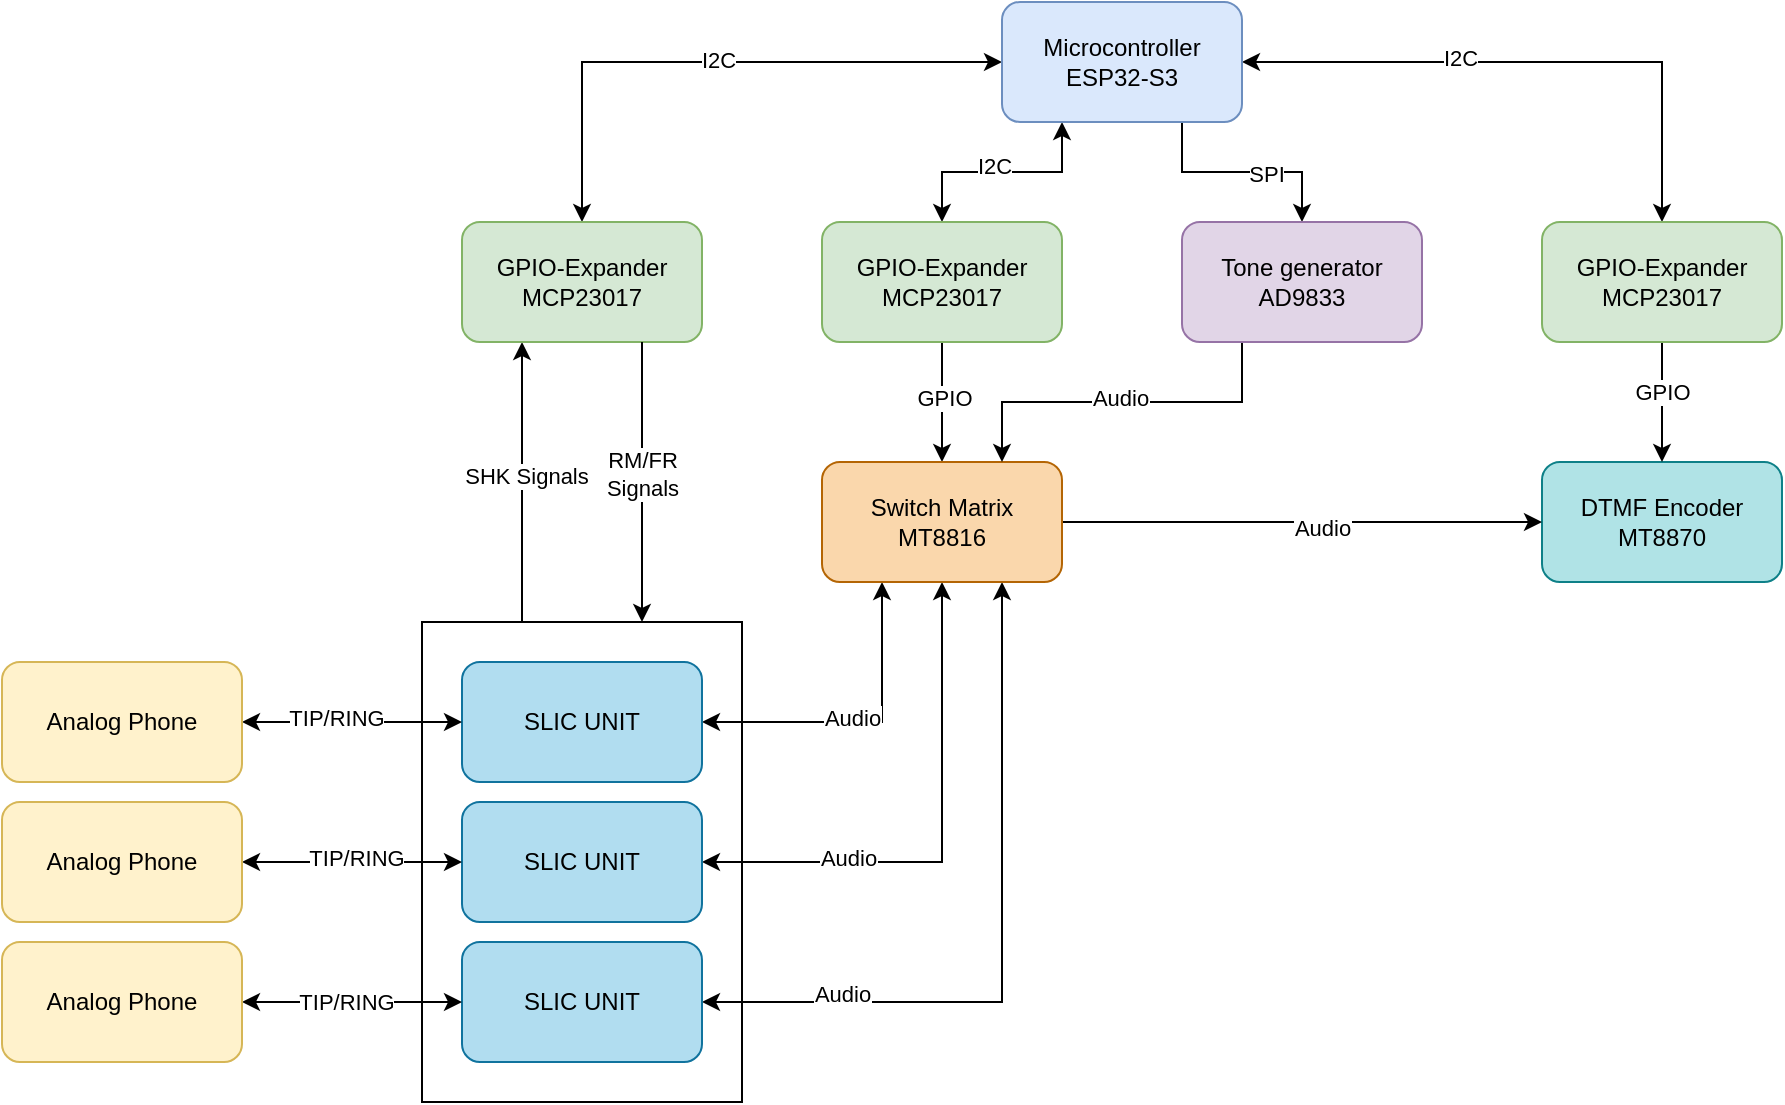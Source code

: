 <mxfile version="27.2.0">
  <diagram name="Page-1" id="Bdd9z1_wXeAfLL9l140E">
    <mxGraphModel dx="1182" dy="630" grid="1" gridSize="10" guides="1" tooltips="1" connect="1" arrows="1" fold="1" page="1" pageScale="1" pageWidth="1169" pageHeight="827" math="0" shadow="0">
      <root>
        <mxCell id="0" />
        <mxCell id="1" parent="0" />
        <mxCell id="pyuSdrlK48sQNZrfjj12-45" value="" style="rounded=0;whiteSpace=wrap;html=1;" vertex="1" parent="1">
          <mxGeometry x="310" y="449" width="160" height="240" as="geometry" />
        </mxCell>
        <mxCell id="pyuSdrlK48sQNZrfjj12-13" style="edgeStyle=orthogonalEdgeStyle;rounded=0;orthogonalLoop=1;jettySize=auto;html=1;exitX=0;exitY=0.5;exitDx=0;exitDy=0;startArrow=classic;startFill=1;" edge="1" parent="1" source="pyuSdrlK48sQNZrfjj12-1" target="pyuSdrlK48sQNZrfjj12-2">
          <mxGeometry relative="1" as="geometry" />
        </mxCell>
        <mxCell id="pyuSdrlK48sQNZrfjj12-48" value="I2C" style="edgeLabel;html=1;align=center;verticalAlign=middle;resizable=0;points=[];" vertex="1" connectable="0" parent="pyuSdrlK48sQNZrfjj12-13">
          <mxGeometry x="-0.021" y="-1" relative="1" as="geometry">
            <mxPoint as="offset" />
          </mxGeometry>
        </mxCell>
        <mxCell id="pyuSdrlK48sQNZrfjj12-26" style="edgeStyle=orthogonalEdgeStyle;rounded=0;orthogonalLoop=1;jettySize=auto;html=1;exitX=0.25;exitY=1;exitDx=0;exitDy=0;entryX=0.5;entryY=0;entryDx=0;entryDy=0;startArrow=classic;startFill=1;" edge="1" parent="1" source="pyuSdrlK48sQNZrfjj12-1" target="pyuSdrlK48sQNZrfjj12-3">
          <mxGeometry relative="1" as="geometry" />
        </mxCell>
        <mxCell id="pyuSdrlK48sQNZrfjj12-51" value="I2C" style="edgeLabel;html=1;align=center;verticalAlign=middle;resizable=0;points=[];" vertex="1" connectable="0" parent="pyuSdrlK48sQNZrfjj12-26">
          <mxGeometry x="0.073" y="-3" relative="1" as="geometry">
            <mxPoint as="offset" />
          </mxGeometry>
        </mxCell>
        <mxCell id="pyuSdrlK48sQNZrfjj12-31" style="edgeStyle=orthogonalEdgeStyle;rounded=0;orthogonalLoop=1;jettySize=auto;html=1;exitX=1;exitY=0.5;exitDx=0;exitDy=0;entryX=0.5;entryY=0;entryDx=0;entryDy=0;startArrow=classic;startFill=1;" edge="1" parent="1" source="pyuSdrlK48sQNZrfjj12-1" target="pyuSdrlK48sQNZrfjj12-27">
          <mxGeometry relative="1" as="geometry" />
        </mxCell>
        <mxCell id="pyuSdrlK48sQNZrfjj12-49" value="I2C" style="edgeLabel;html=1;align=center;verticalAlign=middle;resizable=0;points=[];" vertex="1" connectable="0" parent="pyuSdrlK48sQNZrfjj12-31">
          <mxGeometry x="-0.248" y="2" relative="1" as="geometry">
            <mxPoint as="offset" />
          </mxGeometry>
        </mxCell>
        <mxCell id="pyuSdrlK48sQNZrfjj12-37" style="edgeStyle=orthogonalEdgeStyle;rounded=0;orthogonalLoop=1;jettySize=auto;html=1;exitX=0.75;exitY=1;exitDx=0;exitDy=0;entryX=0.5;entryY=0;entryDx=0;entryDy=0;" edge="1" parent="1" source="pyuSdrlK48sQNZrfjj12-1" target="pyuSdrlK48sQNZrfjj12-11">
          <mxGeometry relative="1" as="geometry" />
        </mxCell>
        <mxCell id="pyuSdrlK48sQNZrfjj12-50" value="SPI" style="edgeLabel;html=1;align=center;verticalAlign=middle;resizable=0;points=[];" vertex="1" connectable="0" parent="pyuSdrlK48sQNZrfjj12-37">
          <mxGeometry x="0.218" y="-1" relative="1" as="geometry">
            <mxPoint as="offset" />
          </mxGeometry>
        </mxCell>
        <mxCell id="pyuSdrlK48sQNZrfjj12-1" value="Microcontroller&lt;br&gt;ESP32-S3" style="rounded=1;whiteSpace=wrap;html=1;fillColor=#dae8fc;strokeColor=#6c8ebf;" vertex="1" parent="1">
          <mxGeometry x="600" y="139" width="120" height="60" as="geometry" />
        </mxCell>
        <mxCell id="pyuSdrlK48sQNZrfjj12-12" style="edgeStyle=orthogonalEdgeStyle;rounded=0;orthogonalLoop=1;jettySize=auto;html=1;exitX=0.25;exitY=1;exitDx=0;exitDy=0;startArrow=classic;startFill=1;endArrow=none;endFill=0;entryX=0.25;entryY=0;entryDx=0;entryDy=0;" edge="1" parent="1" source="pyuSdrlK48sQNZrfjj12-2" target="pyuSdrlK48sQNZrfjj12-45">
          <mxGeometry relative="1" as="geometry">
            <mxPoint x="350" y="449" as="targetPoint" />
            <Array as="points">
              <mxPoint x="360" y="449" />
            </Array>
          </mxGeometry>
        </mxCell>
        <mxCell id="pyuSdrlK48sQNZrfjj12-22" value="SHK Signals" style="edgeLabel;html=1;align=center;verticalAlign=middle;resizable=0;points=[];" vertex="1" connectable="0" parent="pyuSdrlK48sQNZrfjj12-12">
          <mxGeometry x="-0.114" y="2" relative="1" as="geometry">
            <mxPoint as="offset" />
          </mxGeometry>
        </mxCell>
        <mxCell id="pyuSdrlK48sQNZrfjj12-2" value="GPIO-Expander&lt;br&gt;MCP23017" style="rounded=1;whiteSpace=wrap;html=1;fillColor=#d5e8d4;strokeColor=#82b366;" vertex="1" parent="1">
          <mxGeometry x="330" y="249" width="120" height="60" as="geometry" />
        </mxCell>
        <mxCell id="pyuSdrlK48sQNZrfjj12-25" style="edgeStyle=orthogonalEdgeStyle;rounded=0;orthogonalLoop=1;jettySize=auto;html=1;exitX=0.5;exitY=1;exitDx=0;exitDy=0;entryX=0.5;entryY=0;entryDx=0;entryDy=0;" edge="1" parent="1" source="pyuSdrlK48sQNZrfjj12-3" target="pyuSdrlK48sQNZrfjj12-10">
          <mxGeometry relative="1" as="geometry" />
        </mxCell>
        <mxCell id="pyuSdrlK48sQNZrfjj12-52" value="GPIO" style="edgeLabel;html=1;align=center;verticalAlign=middle;resizable=0;points=[];" vertex="1" connectable="0" parent="pyuSdrlK48sQNZrfjj12-25">
          <mxGeometry x="-0.078" y="1" relative="1" as="geometry">
            <mxPoint as="offset" />
          </mxGeometry>
        </mxCell>
        <mxCell id="pyuSdrlK48sQNZrfjj12-3" value="GPIO-Expander&lt;br&gt;MCP23017" style="rounded=1;whiteSpace=wrap;html=1;fillColor=#d5e8d4;strokeColor=#82b366;" vertex="1" parent="1">
          <mxGeometry x="510" y="249" width="120" height="60" as="geometry" />
        </mxCell>
        <mxCell id="pyuSdrlK48sQNZrfjj12-4" value="DTMF Encoder&lt;br&gt;MT8870" style="rounded=1;whiteSpace=wrap;html=1;fillColor=#b0e3e6;strokeColor=#0e8088;" vertex="1" parent="1">
          <mxGeometry x="870" y="369" width="120" height="60" as="geometry" />
        </mxCell>
        <mxCell id="pyuSdrlK48sQNZrfjj12-15" style="edgeStyle=orthogonalEdgeStyle;rounded=0;orthogonalLoop=1;jettySize=auto;html=1;exitX=1;exitY=0.5;exitDx=0;exitDy=0;entryX=0.75;entryY=1;entryDx=0;entryDy=0;startArrow=classic;startFill=1;" edge="1" parent="1" source="pyuSdrlK48sQNZrfjj12-7" target="pyuSdrlK48sQNZrfjj12-10">
          <mxGeometry relative="1" as="geometry" />
        </mxCell>
        <mxCell id="pyuSdrlK48sQNZrfjj12-18" value="Audio" style="edgeLabel;html=1;align=center;verticalAlign=middle;resizable=0;points=[];" vertex="1" connectable="0" parent="pyuSdrlK48sQNZrfjj12-15">
          <mxGeometry x="0.047" y="4" relative="1" as="geometry">
            <mxPoint x="-76" y="34" as="offset" />
          </mxGeometry>
        </mxCell>
        <mxCell id="pyuSdrlK48sQNZrfjj12-7" value="SLIC UNIT" style="rounded=1;whiteSpace=wrap;html=1;fillColor=#b1ddf0;strokeColor=#10739e;" vertex="1" parent="1">
          <mxGeometry x="330" y="609" width="120" height="60" as="geometry" />
        </mxCell>
        <mxCell id="pyuSdrlK48sQNZrfjj12-14" style="edgeStyle=orthogonalEdgeStyle;rounded=0;orthogonalLoop=1;jettySize=auto;html=1;exitX=1;exitY=0.5;exitDx=0;exitDy=0;entryX=0.5;entryY=1;entryDx=0;entryDy=0;startArrow=classic;startFill=1;" edge="1" parent="1" source="pyuSdrlK48sQNZrfjj12-8" target="pyuSdrlK48sQNZrfjj12-10">
          <mxGeometry relative="1" as="geometry" />
        </mxCell>
        <mxCell id="pyuSdrlK48sQNZrfjj12-21" value="Audio" style="edgeLabel;html=1;align=center;verticalAlign=middle;resizable=0;points=[];" vertex="1" connectable="0" parent="pyuSdrlK48sQNZrfjj12-14">
          <mxGeometry x="-0.06" relative="1" as="geometry">
            <mxPoint x="-47" as="offset" />
          </mxGeometry>
        </mxCell>
        <mxCell id="pyuSdrlK48sQNZrfjj12-23" style="edgeStyle=orthogonalEdgeStyle;rounded=0;orthogonalLoop=1;jettySize=auto;html=1;exitX=0.75;exitY=1;exitDx=0;exitDy=0;" edge="1" parent="1" source="pyuSdrlK48sQNZrfjj12-2">
          <mxGeometry relative="1" as="geometry">
            <mxPoint x="420" y="449" as="targetPoint" />
          </mxGeometry>
        </mxCell>
        <mxCell id="pyuSdrlK48sQNZrfjj12-24" value="RM/FR&lt;br&gt;Signals" style="edgeLabel;html=1;align=center;verticalAlign=middle;resizable=0;points=[];" vertex="1" connectable="0" parent="pyuSdrlK48sQNZrfjj12-23">
          <mxGeometry x="-0.057" relative="1" as="geometry">
            <mxPoint as="offset" />
          </mxGeometry>
        </mxCell>
        <mxCell id="pyuSdrlK48sQNZrfjj12-8" value="SLIC UNIT" style="rounded=1;whiteSpace=wrap;html=1;fillColor=#b1ddf0;strokeColor=#10739e;" vertex="1" parent="1">
          <mxGeometry x="330" y="539" width="120" height="60" as="geometry" />
        </mxCell>
        <mxCell id="pyuSdrlK48sQNZrfjj12-29" style="edgeStyle=orthogonalEdgeStyle;rounded=0;orthogonalLoop=1;jettySize=auto;html=1;exitX=1;exitY=0.5;exitDx=0;exitDy=0;entryX=0;entryY=0.5;entryDx=0;entryDy=0;" edge="1" parent="1" source="pyuSdrlK48sQNZrfjj12-10" target="pyuSdrlK48sQNZrfjj12-4">
          <mxGeometry relative="1" as="geometry" />
        </mxCell>
        <mxCell id="pyuSdrlK48sQNZrfjj12-30" value="Audio" style="edgeLabel;html=1;align=center;verticalAlign=middle;resizable=0;points=[];" vertex="1" connectable="0" parent="pyuSdrlK48sQNZrfjj12-29">
          <mxGeometry x="0.08" y="-3" relative="1" as="geometry">
            <mxPoint as="offset" />
          </mxGeometry>
        </mxCell>
        <mxCell id="pyuSdrlK48sQNZrfjj12-46" style="edgeStyle=orthogonalEdgeStyle;rounded=0;orthogonalLoop=1;jettySize=auto;html=1;exitX=0.25;exitY=1;exitDx=0;exitDy=0;entryX=1;entryY=0.5;entryDx=0;entryDy=0;startArrow=classic;startFill=1;" edge="1" parent="1" source="pyuSdrlK48sQNZrfjj12-10" target="pyuSdrlK48sQNZrfjj12-42">
          <mxGeometry relative="1" as="geometry" />
        </mxCell>
        <mxCell id="pyuSdrlK48sQNZrfjj12-47" value="Audio" style="edgeLabel;html=1;align=center;verticalAlign=middle;resizable=0;points=[];" vertex="1" connectable="0" parent="pyuSdrlK48sQNZrfjj12-46">
          <mxGeometry x="0.067" y="-2" relative="1" as="geometry">
            <mxPoint as="offset" />
          </mxGeometry>
        </mxCell>
        <mxCell id="pyuSdrlK48sQNZrfjj12-10" value="&lt;div style=&quot;&quot;&gt;Switch Matrix&lt;/div&gt;&lt;div style=&quot;&quot;&gt;MT8816&lt;/div&gt;" style="rounded=1;whiteSpace=wrap;html=1;fillColor=#fad7ac;strokeColor=#b46504;align=center;" vertex="1" parent="1">
          <mxGeometry x="510" y="369" width="120" height="60" as="geometry" />
        </mxCell>
        <mxCell id="pyuSdrlK48sQNZrfjj12-33" style="edgeStyle=orthogonalEdgeStyle;rounded=0;orthogonalLoop=1;jettySize=auto;html=1;exitX=0.25;exitY=1;exitDx=0;exitDy=0;entryX=0.75;entryY=0;entryDx=0;entryDy=0;" edge="1" parent="1" source="pyuSdrlK48sQNZrfjj12-11" target="pyuSdrlK48sQNZrfjj12-10">
          <mxGeometry relative="1" as="geometry" />
        </mxCell>
        <mxCell id="pyuSdrlK48sQNZrfjj12-35" value="Audio" style="edgeLabel;html=1;align=center;verticalAlign=middle;resizable=0;points=[];" vertex="1" connectable="0" parent="pyuSdrlK48sQNZrfjj12-33">
          <mxGeometry x="-0.19" y="-2" relative="1" as="geometry">
            <mxPoint x="-18" as="offset" />
          </mxGeometry>
        </mxCell>
        <mxCell id="pyuSdrlK48sQNZrfjj12-11" value="Tone generator&lt;div&gt;AD9833&lt;/div&gt;" style="rounded=1;whiteSpace=wrap;html=1;fillColor=#e1d5e7;strokeColor=#9673a6;" vertex="1" parent="1">
          <mxGeometry x="690" y="249" width="120" height="60" as="geometry" />
        </mxCell>
        <mxCell id="pyuSdrlK48sQNZrfjj12-36" style="edgeStyle=orthogonalEdgeStyle;rounded=0;orthogonalLoop=1;jettySize=auto;html=1;exitX=0.5;exitY=1;exitDx=0;exitDy=0;" edge="1" parent="1" source="pyuSdrlK48sQNZrfjj12-27" target="pyuSdrlK48sQNZrfjj12-4">
          <mxGeometry relative="1" as="geometry" />
        </mxCell>
        <mxCell id="pyuSdrlK48sQNZrfjj12-53" value="GPIO" style="edgeLabel;html=1;align=center;verticalAlign=middle;resizable=0;points=[];" vertex="1" connectable="0" parent="pyuSdrlK48sQNZrfjj12-36">
          <mxGeometry x="-0.161" y="-5" relative="1" as="geometry">
            <mxPoint x="5" as="offset" />
          </mxGeometry>
        </mxCell>
        <mxCell id="pyuSdrlK48sQNZrfjj12-27" value="GPIO-Expander&lt;br&gt;MCP23017" style="rounded=1;whiteSpace=wrap;html=1;fillColor=#d5e8d4;strokeColor=#82b366;" vertex="1" parent="1">
          <mxGeometry x="870" y="249" width="120" height="60" as="geometry" />
        </mxCell>
        <mxCell id="pyuSdrlK48sQNZrfjj12-40" style="edgeStyle=orthogonalEdgeStyle;rounded=0;orthogonalLoop=1;jettySize=auto;html=1;exitX=1;exitY=0.5;exitDx=0;exitDy=0;entryX=0;entryY=0.5;entryDx=0;entryDy=0;startArrow=classic;startFill=1;" edge="1" parent="1" source="pyuSdrlK48sQNZrfjj12-38" target="pyuSdrlK48sQNZrfjj12-8">
          <mxGeometry relative="1" as="geometry" />
        </mxCell>
        <mxCell id="pyuSdrlK48sQNZrfjj12-55" value="TIP/RING" style="edgeLabel;html=1;align=center;verticalAlign=middle;resizable=0;points=[];" vertex="1" connectable="0" parent="pyuSdrlK48sQNZrfjj12-40">
          <mxGeometry x="0.039" y="2" relative="1" as="geometry">
            <mxPoint as="offset" />
          </mxGeometry>
        </mxCell>
        <mxCell id="pyuSdrlK48sQNZrfjj12-38" value="Analog Phone" style="rounded=1;whiteSpace=wrap;html=1;fillColor=#fff2cc;strokeColor=#d6b656;" vertex="1" parent="1">
          <mxGeometry x="100" y="539" width="120" height="60" as="geometry" />
        </mxCell>
        <mxCell id="pyuSdrlK48sQNZrfjj12-41" style="edgeStyle=orthogonalEdgeStyle;rounded=0;orthogonalLoop=1;jettySize=auto;html=1;exitX=1;exitY=0.5;exitDx=0;exitDy=0;entryX=0;entryY=0.5;entryDx=0;entryDy=0;startArrow=classic;startFill=1;" edge="1" parent="1" source="pyuSdrlK48sQNZrfjj12-39" target="pyuSdrlK48sQNZrfjj12-7">
          <mxGeometry relative="1" as="geometry" />
        </mxCell>
        <mxCell id="pyuSdrlK48sQNZrfjj12-56" value="TIP/RING" style="edgeLabel;html=1;align=center;verticalAlign=middle;resizable=0;points=[];" vertex="1" connectable="0" parent="pyuSdrlK48sQNZrfjj12-41">
          <mxGeometry x="-0.067" relative="1" as="geometry">
            <mxPoint as="offset" />
          </mxGeometry>
        </mxCell>
        <mxCell id="pyuSdrlK48sQNZrfjj12-39" value="Analog Phone" style="rounded=1;whiteSpace=wrap;html=1;fillColor=#fff2cc;strokeColor=#d6b656;" vertex="1" parent="1">
          <mxGeometry x="100" y="609" width="120" height="60" as="geometry" />
        </mxCell>
        <mxCell id="pyuSdrlK48sQNZrfjj12-42" value="SLIC UNIT" style="rounded=1;whiteSpace=wrap;html=1;fillColor=#b1ddf0;strokeColor=#10739e;" vertex="1" parent="1">
          <mxGeometry x="330" y="469" width="120" height="60" as="geometry" />
        </mxCell>
        <mxCell id="pyuSdrlK48sQNZrfjj12-43" style="edgeStyle=orthogonalEdgeStyle;rounded=0;orthogonalLoop=1;jettySize=auto;html=1;exitX=1;exitY=0.5;exitDx=0;exitDy=0;entryX=0;entryY=0.5;entryDx=0;entryDy=0;startArrow=classic;startFill=1;" edge="1" parent="1" source="pyuSdrlK48sQNZrfjj12-44" target="pyuSdrlK48sQNZrfjj12-42">
          <mxGeometry relative="1" as="geometry" />
        </mxCell>
        <mxCell id="pyuSdrlK48sQNZrfjj12-54" value="TIP/RING" style="edgeLabel;html=1;align=center;verticalAlign=middle;resizable=0;points=[];" vertex="1" connectable="0" parent="pyuSdrlK48sQNZrfjj12-43">
          <mxGeometry x="-0.15" y="2" relative="1" as="geometry">
            <mxPoint as="offset" />
          </mxGeometry>
        </mxCell>
        <mxCell id="pyuSdrlK48sQNZrfjj12-44" value="Analog Phone" style="rounded=1;whiteSpace=wrap;html=1;fillColor=#fff2cc;strokeColor=#d6b656;" vertex="1" parent="1">
          <mxGeometry x="100" y="469" width="120" height="60" as="geometry" />
        </mxCell>
      </root>
    </mxGraphModel>
  </diagram>
</mxfile>

